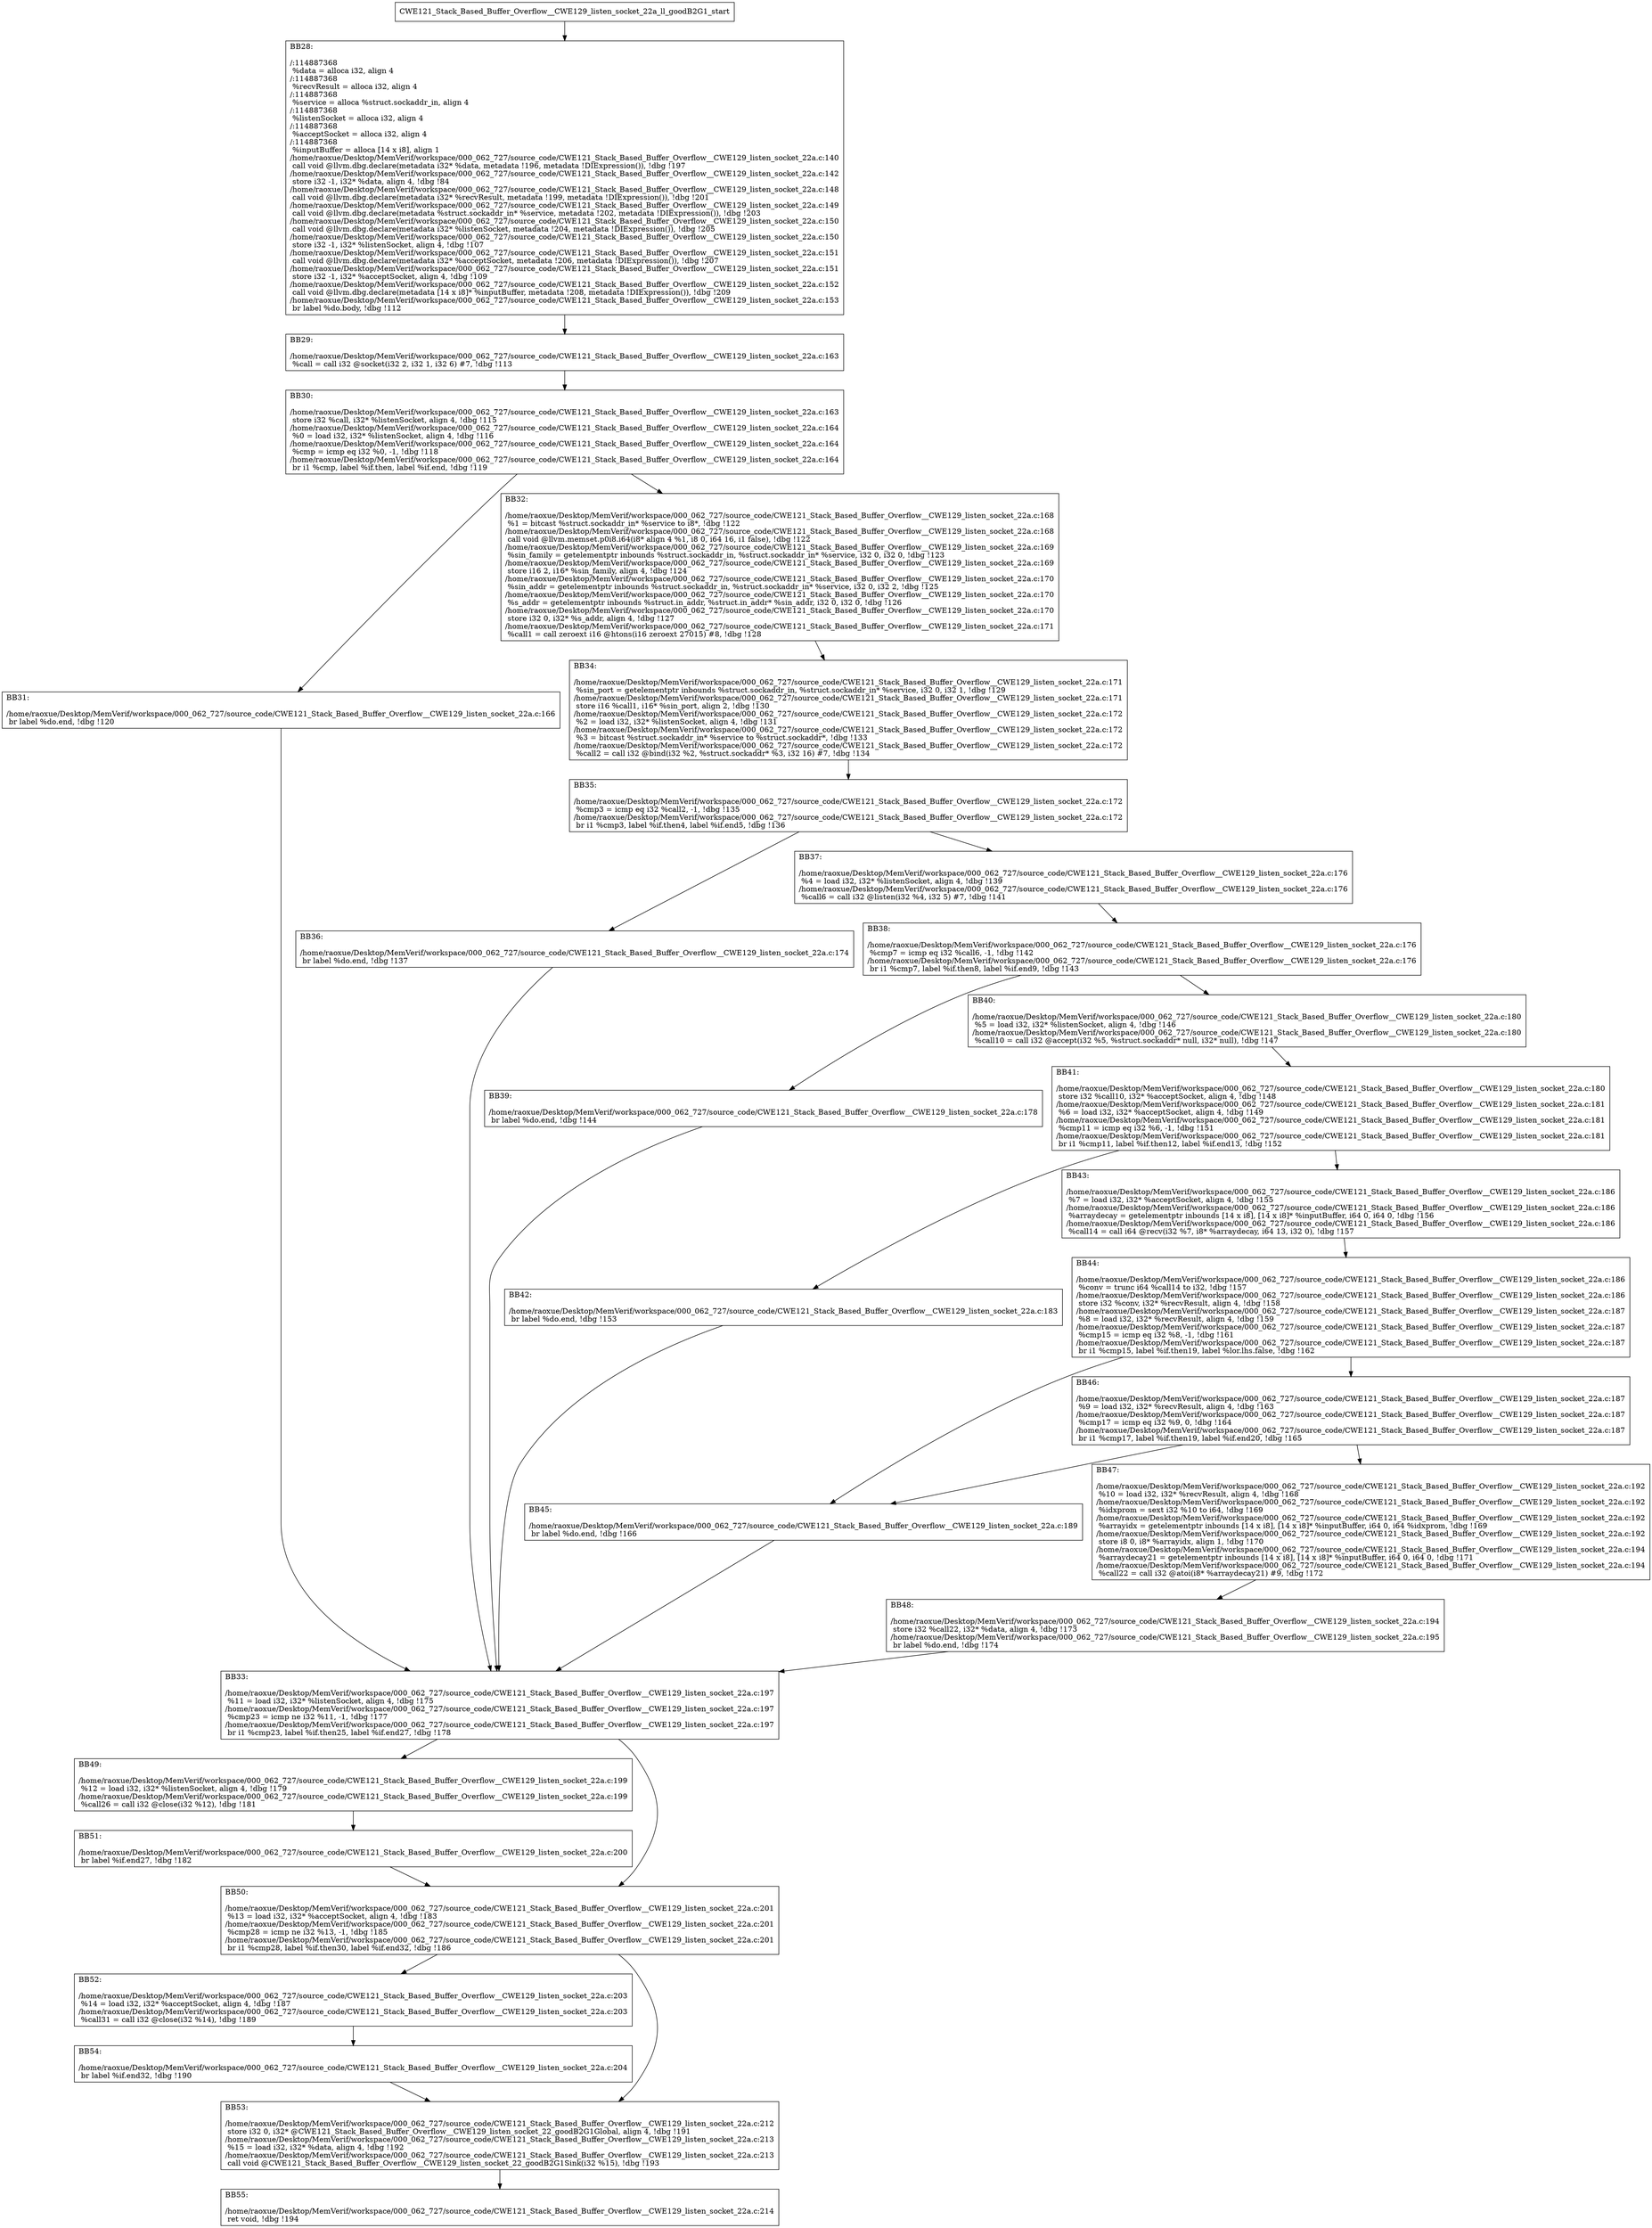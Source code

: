 digraph "CFG for'CWE121_Stack_Based_Buffer_Overflow__CWE129_listen_socket_22a_ll_goodB2G1' function" {
	BBCWE121_Stack_Based_Buffer_Overflow__CWE129_listen_socket_22a_ll_goodB2G1_start[shape=record,label="{CWE121_Stack_Based_Buffer_Overflow__CWE129_listen_socket_22a_ll_goodB2G1_start}"];
	BBCWE121_Stack_Based_Buffer_Overflow__CWE129_listen_socket_22a_ll_goodB2G1_start-> CWE121_Stack_Based_Buffer_Overflow__CWE129_listen_socket_22a_ll_goodB2G1BB28;
	CWE121_Stack_Based_Buffer_Overflow__CWE129_listen_socket_22a_ll_goodB2G1BB28 [shape=record, label="{BB28:\l\l/:114887368\l
  %data = alloca i32, align 4\l
/:114887368\l
  %recvResult = alloca i32, align 4\l
/:114887368\l
  %service = alloca %struct.sockaddr_in, align 4\l
/:114887368\l
  %listenSocket = alloca i32, align 4\l
/:114887368\l
  %acceptSocket = alloca i32, align 4\l
/:114887368\l
  %inputBuffer = alloca [14 x i8], align 1\l
/home/raoxue/Desktop/MemVerif/workspace/000_062_727/source_code/CWE121_Stack_Based_Buffer_Overflow__CWE129_listen_socket_22a.c:140\l
  call void @llvm.dbg.declare(metadata i32* %data, metadata !196, metadata !DIExpression()), !dbg !197\l
/home/raoxue/Desktop/MemVerif/workspace/000_062_727/source_code/CWE121_Stack_Based_Buffer_Overflow__CWE129_listen_socket_22a.c:142\l
  store i32 -1, i32* %data, align 4, !dbg !84\l
/home/raoxue/Desktop/MemVerif/workspace/000_062_727/source_code/CWE121_Stack_Based_Buffer_Overflow__CWE129_listen_socket_22a.c:148\l
  call void @llvm.dbg.declare(metadata i32* %recvResult, metadata !199, metadata !DIExpression()), !dbg !201\l
/home/raoxue/Desktop/MemVerif/workspace/000_062_727/source_code/CWE121_Stack_Based_Buffer_Overflow__CWE129_listen_socket_22a.c:149\l
  call void @llvm.dbg.declare(metadata %struct.sockaddr_in* %service, metadata !202, metadata !DIExpression()), !dbg !203\l
/home/raoxue/Desktop/MemVerif/workspace/000_062_727/source_code/CWE121_Stack_Based_Buffer_Overflow__CWE129_listen_socket_22a.c:150\l
  call void @llvm.dbg.declare(metadata i32* %listenSocket, metadata !204, metadata !DIExpression()), !dbg !205\l
/home/raoxue/Desktop/MemVerif/workspace/000_062_727/source_code/CWE121_Stack_Based_Buffer_Overflow__CWE129_listen_socket_22a.c:150\l
  store i32 -1, i32* %listenSocket, align 4, !dbg !107\l
/home/raoxue/Desktop/MemVerif/workspace/000_062_727/source_code/CWE121_Stack_Based_Buffer_Overflow__CWE129_listen_socket_22a.c:151\l
  call void @llvm.dbg.declare(metadata i32* %acceptSocket, metadata !206, metadata !DIExpression()), !dbg !207\l
/home/raoxue/Desktop/MemVerif/workspace/000_062_727/source_code/CWE121_Stack_Based_Buffer_Overflow__CWE129_listen_socket_22a.c:151\l
  store i32 -1, i32* %acceptSocket, align 4, !dbg !109\l
/home/raoxue/Desktop/MemVerif/workspace/000_062_727/source_code/CWE121_Stack_Based_Buffer_Overflow__CWE129_listen_socket_22a.c:152\l
  call void @llvm.dbg.declare(metadata [14 x i8]* %inputBuffer, metadata !208, metadata !DIExpression()), !dbg !209\l
/home/raoxue/Desktop/MemVerif/workspace/000_062_727/source_code/CWE121_Stack_Based_Buffer_Overflow__CWE129_listen_socket_22a.c:153\l
  br label %do.body, !dbg !112\l
}"];
	CWE121_Stack_Based_Buffer_Overflow__CWE129_listen_socket_22a_ll_goodB2G1BB28-> CWE121_Stack_Based_Buffer_Overflow__CWE129_listen_socket_22a_ll_goodB2G1BB29;
	CWE121_Stack_Based_Buffer_Overflow__CWE129_listen_socket_22a_ll_goodB2G1BB29 [shape=record, label="{BB29:\l\l/home/raoxue/Desktop/MemVerif/workspace/000_062_727/source_code/CWE121_Stack_Based_Buffer_Overflow__CWE129_listen_socket_22a.c:163\l
  %call = call i32 @socket(i32 2, i32 1, i32 6) #7, !dbg !113\l
}"];
	CWE121_Stack_Based_Buffer_Overflow__CWE129_listen_socket_22a_ll_goodB2G1BB29-> CWE121_Stack_Based_Buffer_Overflow__CWE129_listen_socket_22a_ll_goodB2G1BB30;
	CWE121_Stack_Based_Buffer_Overflow__CWE129_listen_socket_22a_ll_goodB2G1BB30 [shape=record, label="{BB30:\l\l/home/raoxue/Desktop/MemVerif/workspace/000_062_727/source_code/CWE121_Stack_Based_Buffer_Overflow__CWE129_listen_socket_22a.c:163\l
  store i32 %call, i32* %listenSocket, align 4, !dbg !115\l
/home/raoxue/Desktop/MemVerif/workspace/000_062_727/source_code/CWE121_Stack_Based_Buffer_Overflow__CWE129_listen_socket_22a.c:164\l
  %0 = load i32, i32* %listenSocket, align 4, !dbg !116\l
/home/raoxue/Desktop/MemVerif/workspace/000_062_727/source_code/CWE121_Stack_Based_Buffer_Overflow__CWE129_listen_socket_22a.c:164\l
  %cmp = icmp eq i32 %0, -1, !dbg !118\l
/home/raoxue/Desktop/MemVerif/workspace/000_062_727/source_code/CWE121_Stack_Based_Buffer_Overflow__CWE129_listen_socket_22a.c:164\l
  br i1 %cmp, label %if.then, label %if.end, !dbg !119\l
}"];
	CWE121_Stack_Based_Buffer_Overflow__CWE129_listen_socket_22a_ll_goodB2G1BB30-> CWE121_Stack_Based_Buffer_Overflow__CWE129_listen_socket_22a_ll_goodB2G1BB31;
	CWE121_Stack_Based_Buffer_Overflow__CWE129_listen_socket_22a_ll_goodB2G1BB30-> CWE121_Stack_Based_Buffer_Overflow__CWE129_listen_socket_22a_ll_goodB2G1BB32;
	CWE121_Stack_Based_Buffer_Overflow__CWE129_listen_socket_22a_ll_goodB2G1BB31 [shape=record, label="{BB31:\l\l/home/raoxue/Desktop/MemVerif/workspace/000_062_727/source_code/CWE121_Stack_Based_Buffer_Overflow__CWE129_listen_socket_22a.c:166\l
  br label %do.end, !dbg !120\l
}"];
	CWE121_Stack_Based_Buffer_Overflow__CWE129_listen_socket_22a_ll_goodB2G1BB31-> CWE121_Stack_Based_Buffer_Overflow__CWE129_listen_socket_22a_ll_goodB2G1BB33;
	CWE121_Stack_Based_Buffer_Overflow__CWE129_listen_socket_22a_ll_goodB2G1BB32 [shape=record, label="{BB32:\l\l/home/raoxue/Desktop/MemVerif/workspace/000_062_727/source_code/CWE121_Stack_Based_Buffer_Overflow__CWE129_listen_socket_22a.c:168\l
  %1 = bitcast %struct.sockaddr_in* %service to i8*, !dbg !122\l
/home/raoxue/Desktop/MemVerif/workspace/000_062_727/source_code/CWE121_Stack_Based_Buffer_Overflow__CWE129_listen_socket_22a.c:168\l
  call void @llvm.memset.p0i8.i64(i8* align 4 %1, i8 0, i64 16, i1 false), !dbg !122\l
/home/raoxue/Desktop/MemVerif/workspace/000_062_727/source_code/CWE121_Stack_Based_Buffer_Overflow__CWE129_listen_socket_22a.c:169\l
  %sin_family = getelementptr inbounds %struct.sockaddr_in, %struct.sockaddr_in* %service, i32 0, i32 0, !dbg !123\l
/home/raoxue/Desktop/MemVerif/workspace/000_062_727/source_code/CWE121_Stack_Based_Buffer_Overflow__CWE129_listen_socket_22a.c:169\l
  store i16 2, i16* %sin_family, align 4, !dbg !124\l
/home/raoxue/Desktop/MemVerif/workspace/000_062_727/source_code/CWE121_Stack_Based_Buffer_Overflow__CWE129_listen_socket_22a.c:170\l
  %sin_addr = getelementptr inbounds %struct.sockaddr_in, %struct.sockaddr_in* %service, i32 0, i32 2, !dbg !125\l
/home/raoxue/Desktop/MemVerif/workspace/000_062_727/source_code/CWE121_Stack_Based_Buffer_Overflow__CWE129_listen_socket_22a.c:170\l
  %s_addr = getelementptr inbounds %struct.in_addr, %struct.in_addr* %sin_addr, i32 0, i32 0, !dbg !126\l
/home/raoxue/Desktop/MemVerif/workspace/000_062_727/source_code/CWE121_Stack_Based_Buffer_Overflow__CWE129_listen_socket_22a.c:170\l
  store i32 0, i32* %s_addr, align 4, !dbg !127\l
/home/raoxue/Desktop/MemVerif/workspace/000_062_727/source_code/CWE121_Stack_Based_Buffer_Overflow__CWE129_listen_socket_22a.c:171\l
  %call1 = call zeroext i16 @htons(i16 zeroext 27015) #8, !dbg !128\l
}"];
	CWE121_Stack_Based_Buffer_Overflow__CWE129_listen_socket_22a_ll_goodB2G1BB32-> CWE121_Stack_Based_Buffer_Overflow__CWE129_listen_socket_22a_ll_goodB2G1BB34;
	CWE121_Stack_Based_Buffer_Overflow__CWE129_listen_socket_22a_ll_goodB2G1BB34 [shape=record, label="{BB34:\l\l/home/raoxue/Desktop/MemVerif/workspace/000_062_727/source_code/CWE121_Stack_Based_Buffer_Overflow__CWE129_listen_socket_22a.c:171\l
  %sin_port = getelementptr inbounds %struct.sockaddr_in, %struct.sockaddr_in* %service, i32 0, i32 1, !dbg !129\l
/home/raoxue/Desktop/MemVerif/workspace/000_062_727/source_code/CWE121_Stack_Based_Buffer_Overflow__CWE129_listen_socket_22a.c:171\l
  store i16 %call1, i16* %sin_port, align 2, !dbg !130\l
/home/raoxue/Desktop/MemVerif/workspace/000_062_727/source_code/CWE121_Stack_Based_Buffer_Overflow__CWE129_listen_socket_22a.c:172\l
  %2 = load i32, i32* %listenSocket, align 4, !dbg !131\l
/home/raoxue/Desktop/MemVerif/workspace/000_062_727/source_code/CWE121_Stack_Based_Buffer_Overflow__CWE129_listen_socket_22a.c:172\l
  %3 = bitcast %struct.sockaddr_in* %service to %struct.sockaddr*, !dbg !133\l
/home/raoxue/Desktop/MemVerif/workspace/000_062_727/source_code/CWE121_Stack_Based_Buffer_Overflow__CWE129_listen_socket_22a.c:172\l
  %call2 = call i32 @bind(i32 %2, %struct.sockaddr* %3, i32 16) #7, !dbg !134\l
}"];
	CWE121_Stack_Based_Buffer_Overflow__CWE129_listen_socket_22a_ll_goodB2G1BB34-> CWE121_Stack_Based_Buffer_Overflow__CWE129_listen_socket_22a_ll_goodB2G1BB35;
	CWE121_Stack_Based_Buffer_Overflow__CWE129_listen_socket_22a_ll_goodB2G1BB35 [shape=record, label="{BB35:\l\l/home/raoxue/Desktop/MemVerif/workspace/000_062_727/source_code/CWE121_Stack_Based_Buffer_Overflow__CWE129_listen_socket_22a.c:172\l
  %cmp3 = icmp eq i32 %call2, -1, !dbg !135\l
/home/raoxue/Desktop/MemVerif/workspace/000_062_727/source_code/CWE121_Stack_Based_Buffer_Overflow__CWE129_listen_socket_22a.c:172\l
  br i1 %cmp3, label %if.then4, label %if.end5, !dbg !136\l
}"];
	CWE121_Stack_Based_Buffer_Overflow__CWE129_listen_socket_22a_ll_goodB2G1BB35-> CWE121_Stack_Based_Buffer_Overflow__CWE129_listen_socket_22a_ll_goodB2G1BB36;
	CWE121_Stack_Based_Buffer_Overflow__CWE129_listen_socket_22a_ll_goodB2G1BB35-> CWE121_Stack_Based_Buffer_Overflow__CWE129_listen_socket_22a_ll_goodB2G1BB37;
	CWE121_Stack_Based_Buffer_Overflow__CWE129_listen_socket_22a_ll_goodB2G1BB36 [shape=record, label="{BB36:\l\l/home/raoxue/Desktop/MemVerif/workspace/000_062_727/source_code/CWE121_Stack_Based_Buffer_Overflow__CWE129_listen_socket_22a.c:174\l
  br label %do.end, !dbg !137\l
}"];
	CWE121_Stack_Based_Buffer_Overflow__CWE129_listen_socket_22a_ll_goodB2G1BB36-> CWE121_Stack_Based_Buffer_Overflow__CWE129_listen_socket_22a_ll_goodB2G1BB33;
	CWE121_Stack_Based_Buffer_Overflow__CWE129_listen_socket_22a_ll_goodB2G1BB37 [shape=record, label="{BB37:\l\l/home/raoxue/Desktop/MemVerif/workspace/000_062_727/source_code/CWE121_Stack_Based_Buffer_Overflow__CWE129_listen_socket_22a.c:176\l
  %4 = load i32, i32* %listenSocket, align 4, !dbg !139\l
/home/raoxue/Desktop/MemVerif/workspace/000_062_727/source_code/CWE121_Stack_Based_Buffer_Overflow__CWE129_listen_socket_22a.c:176\l
  %call6 = call i32 @listen(i32 %4, i32 5) #7, !dbg !141\l
}"];
	CWE121_Stack_Based_Buffer_Overflow__CWE129_listen_socket_22a_ll_goodB2G1BB37-> CWE121_Stack_Based_Buffer_Overflow__CWE129_listen_socket_22a_ll_goodB2G1BB38;
	CWE121_Stack_Based_Buffer_Overflow__CWE129_listen_socket_22a_ll_goodB2G1BB38 [shape=record, label="{BB38:\l\l/home/raoxue/Desktop/MemVerif/workspace/000_062_727/source_code/CWE121_Stack_Based_Buffer_Overflow__CWE129_listen_socket_22a.c:176\l
  %cmp7 = icmp eq i32 %call6, -1, !dbg !142\l
/home/raoxue/Desktop/MemVerif/workspace/000_062_727/source_code/CWE121_Stack_Based_Buffer_Overflow__CWE129_listen_socket_22a.c:176\l
  br i1 %cmp7, label %if.then8, label %if.end9, !dbg !143\l
}"];
	CWE121_Stack_Based_Buffer_Overflow__CWE129_listen_socket_22a_ll_goodB2G1BB38-> CWE121_Stack_Based_Buffer_Overflow__CWE129_listen_socket_22a_ll_goodB2G1BB39;
	CWE121_Stack_Based_Buffer_Overflow__CWE129_listen_socket_22a_ll_goodB2G1BB38-> CWE121_Stack_Based_Buffer_Overflow__CWE129_listen_socket_22a_ll_goodB2G1BB40;
	CWE121_Stack_Based_Buffer_Overflow__CWE129_listen_socket_22a_ll_goodB2G1BB39 [shape=record, label="{BB39:\l\l/home/raoxue/Desktop/MemVerif/workspace/000_062_727/source_code/CWE121_Stack_Based_Buffer_Overflow__CWE129_listen_socket_22a.c:178\l
  br label %do.end, !dbg !144\l
}"];
	CWE121_Stack_Based_Buffer_Overflow__CWE129_listen_socket_22a_ll_goodB2G1BB39-> CWE121_Stack_Based_Buffer_Overflow__CWE129_listen_socket_22a_ll_goodB2G1BB33;
	CWE121_Stack_Based_Buffer_Overflow__CWE129_listen_socket_22a_ll_goodB2G1BB40 [shape=record, label="{BB40:\l\l/home/raoxue/Desktop/MemVerif/workspace/000_062_727/source_code/CWE121_Stack_Based_Buffer_Overflow__CWE129_listen_socket_22a.c:180\l
  %5 = load i32, i32* %listenSocket, align 4, !dbg !146\l
/home/raoxue/Desktop/MemVerif/workspace/000_062_727/source_code/CWE121_Stack_Based_Buffer_Overflow__CWE129_listen_socket_22a.c:180\l
  %call10 = call i32 @accept(i32 %5, %struct.sockaddr* null, i32* null), !dbg !147\l
}"];
	CWE121_Stack_Based_Buffer_Overflow__CWE129_listen_socket_22a_ll_goodB2G1BB40-> CWE121_Stack_Based_Buffer_Overflow__CWE129_listen_socket_22a_ll_goodB2G1BB41;
	CWE121_Stack_Based_Buffer_Overflow__CWE129_listen_socket_22a_ll_goodB2G1BB41 [shape=record, label="{BB41:\l\l/home/raoxue/Desktop/MemVerif/workspace/000_062_727/source_code/CWE121_Stack_Based_Buffer_Overflow__CWE129_listen_socket_22a.c:180\l
  store i32 %call10, i32* %acceptSocket, align 4, !dbg !148\l
/home/raoxue/Desktop/MemVerif/workspace/000_062_727/source_code/CWE121_Stack_Based_Buffer_Overflow__CWE129_listen_socket_22a.c:181\l
  %6 = load i32, i32* %acceptSocket, align 4, !dbg !149\l
/home/raoxue/Desktop/MemVerif/workspace/000_062_727/source_code/CWE121_Stack_Based_Buffer_Overflow__CWE129_listen_socket_22a.c:181\l
  %cmp11 = icmp eq i32 %6, -1, !dbg !151\l
/home/raoxue/Desktop/MemVerif/workspace/000_062_727/source_code/CWE121_Stack_Based_Buffer_Overflow__CWE129_listen_socket_22a.c:181\l
  br i1 %cmp11, label %if.then12, label %if.end13, !dbg !152\l
}"];
	CWE121_Stack_Based_Buffer_Overflow__CWE129_listen_socket_22a_ll_goodB2G1BB41-> CWE121_Stack_Based_Buffer_Overflow__CWE129_listen_socket_22a_ll_goodB2G1BB42;
	CWE121_Stack_Based_Buffer_Overflow__CWE129_listen_socket_22a_ll_goodB2G1BB41-> CWE121_Stack_Based_Buffer_Overflow__CWE129_listen_socket_22a_ll_goodB2G1BB43;
	CWE121_Stack_Based_Buffer_Overflow__CWE129_listen_socket_22a_ll_goodB2G1BB42 [shape=record, label="{BB42:\l\l/home/raoxue/Desktop/MemVerif/workspace/000_062_727/source_code/CWE121_Stack_Based_Buffer_Overflow__CWE129_listen_socket_22a.c:183\l
  br label %do.end, !dbg !153\l
}"];
	CWE121_Stack_Based_Buffer_Overflow__CWE129_listen_socket_22a_ll_goodB2G1BB42-> CWE121_Stack_Based_Buffer_Overflow__CWE129_listen_socket_22a_ll_goodB2G1BB33;
	CWE121_Stack_Based_Buffer_Overflow__CWE129_listen_socket_22a_ll_goodB2G1BB43 [shape=record, label="{BB43:\l\l/home/raoxue/Desktop/MemVerif/workspace/000_062_727/source_code/CWE121_Stack_Based_Buffer_Overflow__CWE129_listen_socket_22a.c:186\l
  %7 = load i32, i32* %acceptSocket, align 4, !dbg !155\l
/home/raoxue/Desktop/MemVerif/workspace/000_062_727/source_code/CWE121_Stack_Based_Buffer_Overflow__CWE129_listen_socket_22a.c:186\l
  %arraydecay = getelementptr inbounds [14 x i8], [14 x i8]* %inputBuffer, i64 0, i64 0, !dbg !156\l
/home/raoxue/Desktop/MemVerif/workspace/000_062_727/source_code/CWE121_Stack_Based_Buffer_Overflow__CWE129_listen_socket_22a.c:186\l
  %call14 = call i64 @recv(i32 %7, i8* %arraydecay, i64 13, i32 0), !dbg !157\l
}"];
	CWE121_Stack_Based_Buffer_Overflow__CWE129_listen_socket_22a_ll_goodB2G1BB43-> CWE121_Stack_Based_Buffer_Overflow__CWE129_listen_socket_22a_ll_goodB2G1BB44;
	CWE121_Stack_Based_Buffer_Overflow__CWE129_listen_socket_22a_ll_goodB2G1BB44 [shape=record, label="{BB44:\l\l/home/raoxue/Desktop/MemVerif/workspace/000_062_727/source_code/CWE121_Stack_Based_Buffer_Overflow__CWE129_listen_socket_22a.c:186\l
  %conv = trunc i64 %call14 to i32, !dbg !157\l
/home/raoxue/Desktop/MemVerif/workspace/000_062_727/source_code/CWE121_Stack_Based_Buffer_Overflow__CWE129_listen_socket_22a.c:186\l
  store i32 %conv, i32* %recvResult, align 4, !dbg !158\l
/home/raoxue/Desktop/MemVerif/workspace/000_062_727/source_code/CWE121_Stack_Based_Buffer_Overflow__CWE129_listen_socket_22a.c:187\l
  %8 = load i32, i32* %recvResult, align 4, !dbg !159\l
/home/raoxue/Desktop/MemVerif/workspace/000_062_727/source_code/CWE121_Stack_Based_Buffer_Overflow__CWE129_listen_socket_22a.c:187\l
  %cmp15 = icmp eq i32 %8, -1, !dbg !161\l
/home/raoxue/Desktop/MemVerif/workspace/000_062_727/source_code/CWE121_Stack_Based_Buffer_Overflow__CWE129_listen_socket_22a.c:187\l
  br i1 %cmp15, label %if.then19, label %lor.lhs.false, !dbg !162\l
}"];
	CWE121_Stack_Based_Buffer_Overflow__CWE129_listen_socket_22a_ll_goodB2G1BB44-> CWE121_Stack_Based_Buffer_Overflow__CWE129_listen_socket_22a_ll_goodB2G1BB45;
	CWE121_Stack_Based_Buffer_Overflow__CWE129_listen_socket_22a_ll_goodB2G1BB44-> CWE121_Stack_Based_Buffer_Overflow__CWE129_listen_socket_22a_ll_goodB2G1BB46;
	CWE121_Stack_Based_Buffer_Overflow__CWE129_listen_socket_22a_ll_goodB2G1BB46 [shape=record, label="{BB46:\l\l/home/raoxue/Desktop/MemVerif/workspace/000_062_727/source_code/CWE121_Stack_Based_Buffer_Overflow__CWE129_listen_socket_22a.c:187\l
  %9 = load i32, i32* %recvResult, align 4, !dbg !163\l
/home/raoxue/Desktop/MemVerif/workspace/000_062_727/source_code/CWE121_Stack_Based_Buffer_Overflow__CWE129_listen_socket_22a.c:187\l
  %cmp17 = icmp eq i32 %9, 0, !dbg !164\l
/home/raoxue/Desktop/MemVerif/workspace/000_062_727/source_code/CWE121_Stack_Based_Buffer_Overflow__CWE129_listen_socket_22a.c:187\l
  br i1 %cmp17, label %if.then19, label %if.end20, !dbg !165\l
}"];
	CWE121_Stack_Based_Buffer_Overflow__CWE129_listen_socket_22a_ll_goodB2G1BB46-> CWE121_Stack_Based_Buffer_Overflow__CWE129_listen_socket_22a_ll_goodB2G1BB45;
	CWE121_Stack_Based_Buffer_Overflow__CWE129_listen_socket_22a_ll_goodB2G1BB46-> CWE121_Stack_Based_Buffer_Overflow__CWE129_listen_socket_22a_ll_goodB2G1BB47;
	CWE121_Stack_Based_Buffer_Overflow__CWE129_listen_socket_22a_ll_goodB2G1BB45 [shape=record, label="{BB45:\l\l/home/raoxue/Desktop/MemVerif/workspace/000_062_727/source_code/CWE121_Stack_Based_Buffer_Overflow__CWE129_listen_socket_22a.c:189\l
  br label %do.end, !dbg !166\l
}"];
	CWE121_Stack_Based_Buffer_Overflow__CWE129_listen_socket_22a_ll_goodB2G1BB45-> CWE121_Stack_Based_Buffer_Overflow__CWE129_listen_socket_22a_ll_goodB2G1BB33;
	CWE121_Stack_Based_Buffer_Overflow__CWE129_listen_socket_22a_ll_goodB2G1BB47 [shape=record, label="{BB47:\l\l/home/raoxue/Desktop/MemVerif/workspace/000_062_727/source_code/CWE121_Stack_Based_Buffer_Overflow__CWE129_listen_socket_22a.c:192\l
  %10 = load i32, i32* %recvResult, align 4, !dbg !168\l
/home/raoxue/Desktop/MemVerif/workspace/000_062_727/source_code/CWE121_Stack_Based_Buffer_Overflow__CWE129_listen_socket_22a.c:192\l
  %idxprom = sext i32 %10 to i64, !dbg !169\l
/home/raoxue/Desktop/MemVerif/workspace/000_062_727/source_code/CWE121_Stack_Based_Buffer_Overflow__CWE129_listen_socket_22a.c:192\l
  %arrayidx = getelementptr inbounds [14 x i8], [14 x i8]* %inputBuffer, i64 0, i64 %idxprom, !dbg !169\l
/home/raoxue/Desktop/MemVerif/workspace/000_062_727/source_code/CWE121_Stack_Based_Buffer_Overflow__CWE129_listen_socket_22a.c:192\l
  store i8 0, i8* %arrayidx, align 1, !dbg !170\l
/home/raoxue/Desktop/MemVerif/workspace/000_062_727/source_code/CWE121_Stack_Based_Buffer_Overflow__CWE129_listen_socket_22a.c:194\l
  %arraydecay21 = getelementptr inbounds [14 x i8], [14 x i8]* %inputBuffer, i64 0, i64 0, !dbg !171\l
/home/raoxue/Desktop/MemVerif/workspace/000_062_727/source_code/CWE121_Stack_Based_Buffer_Overflow__CWE129_listen_socket_22a.c:194\l
  %call22 = call i32 @atoi(i8* %arraydecay21) #9, !dbg !172\l
}"];
	CWE121_Stack_Based_Buffer_Overflow__CWE129_listen_socket_22a_ll_goodB2G1BB47-> CWE121_Stack_Based_Buffer_Overflow__CWE129_listen_socket_22a_ll_goodB2G1BB48;
	CWE121_Stack_Based_Buffer_Overflow__CWE129_listen_socket_22a_ll_goodB2G1BB48 [shape=record, label="{BB48:\l\l/home/raoxue/Desktop/MemVerif/workspace/000_062_727/source_code/CWE121_Stack_Based_Buffer_Overflow__CWE129_listen_socket_22a.c:194\l
  store i32 %call22, i32* %data, align 4, !dbg !173\l
/home/raoxue/Desktop/MemVerif/workspace/000_062_727/source_code/CWE121_Stack_Based_Buffer_Overflow__CWE129_listen_socket_22a.c:195\l
  br label %do.end, !dbg !174\l
}"];
	CWE121_Stack_Based_Buffer_Overflow__CWE129_listen_socket_22a_ll_goodB2G1BB48-> CWE121_Stack_Based_Buffer_Overflow__CWE129_listen_socket_22a_ll_goodB2G1BB33;
	CWE121_Stack_Based_Buffer_Overflow__CWE129_listen_socket_22a_ll_goodB2G1BB33 [shape=record, label="{BB33:\l\l/home/raoxue/Desktop/MemVerif/workspace/000_062_727/source_code/CWE121_Stack_Based_Buffer_Overflow__CWE129_listen_socket_22a.c:197\l
  %11 = load i32, i32* %listenSocket, align 4, !dbg !175\l
/home/raoxue/Desktop/MemVerif/workspace/000_062_727/source_code/CWE121_Stack_Based_Buffer_Overflow__CWE129_listen_socket_22a.c:197\l
  %cmp23 = icmp ne i32 %11, -1, !dbg !177\l
/home/raoxue/Desktop/MemVerif/workspace/000_062_727/source_code/CWE121_Stack_Based_Buffer_Overflow__CWE129_listen_socket_22a.c:197\l
  br i1 %cmp23, label %if.then25, label %if.end27, !dbg !178\l
}"];
	CWE121_Stack_Based_Buffer_Overflow__CWE129_listen_socket_22a_ll_goodB2G1BB33-> CWE121_Stack_Based_Buffer_Overflow__CWE129_listen_socket_22a_ll_goodB2G1BB49;
	CWE121_Stack_Based_Buffer_Overflow__CWE129_listen_socket_22a_ll_goodB2G1BB33-> CWE121_Stack_Based_Buffer_Overflow__CWE129_listen_socket_22a_ll_goodB2G1BB50;
	CWE121_Stack_Based_Buffer_Overflow__CWE129_listen_socket_22a_ll_goodB2G1BB49 [shape=record, label="{BB49:\l\l/home/raoxue/Desktop/MemVerif/workspace/000_062_727/source_code/CWE121_Stack_Based_Buffer_Overflow__CWE129_listen_socket_22a.c:199\l
  %12 = load i32, i32* %listenSocket, align 4, !dbg !179\l
/home/raoxue/Desktop/MemVerif/workspace/000_062_727/source_code/CWE121_Stack_Based_Buffer_Overflow__CWE129_listen_socket_22a.c:199\l
  %call26 = call i32 @close(i32 %12), !dbg !181\l
}"];
	CWE121_Stack_Based_Buffer_Overflow__CWE129_listen_socket_22a_ll_goodB2G1BB49-> CWE121_Stack_Based_Buffer_Overflow__CWE129_listen_socket_22a_ll_goodB2G1BB51;
	CWE121_Stack_Based_Buffer_Overflow__CWE129_listen_socket_22a_ll_goodB2G1BB51 [shape=record, label="{BB51:\l\l/home/raoxue/Desktop/MemVerif/workspace/000_062_727/source_code/CWE121_Stack_Based_Buffer_Overflow__CWE129_listen_socket_22a.c:200\l
  br label %if.end27, !dbg !182\l
}"];
	CWE121_Stack_Based_Buffer_Overflow__CWE129_listen_socket_22a_ll_goodB2G1BB51-> CWE121_Stack_Based_Buffer_Overflow__CWE129_listen_socket_22a_ll_goodB2G1BB50;
	CWE121_Stack_Based_Buffer_Overflow__CWE129_listen_socket_22a_ll_goodB2G1BB50 [shape=record, label="{BB50:\l\l/home/raoxue/Desktop/MemVerif/workspace/000_062_727/source_code/CWE121_Stack_Based_Buffer_Overflow__CWE129_listen_socket_22a.c:201\l
  %13 = load i32, i32* %acceptSocket, align 4, !dbg !183\l
/home/raoxue/Desktop/MemVerif/workspace/000_062_727/source_code/CWE121_Stack_Based_Buffer_Overflow__CWE129_listen_socket_22a.c:201\l
  %cmp28 = icmp ne i32 %13, -1, !dbg !185\l
/home/raoxue/Desktop/MemVerif/workspace/000_062_727/source_code/CWE121_Stack_Based_Buffer_Overflow__CWE129_listen_socket_22a.c:201\l
  br i1 %cmp28, label %if.then30, label %if.end32, !dbg !186\l
}"];
	CWE121_Stack_Based_Buffer_Overflow__CWE129_listen_socket_22a_ll_goodB2G1BB50-> CWE121_Stack_Based_Buffer_Overflow__CWE129_listen_socket_22a_ll_goodB2G1BB52;
	CWE121_Stack_Based_Buffer_Overflow__CWE129_listen_socket_22a_ll_goodB2G1BB50-> CWE121_Stack_Based_Buffer_Overflow__CWE129_listen_socket_22a_ll_goodB2G1BB53;
	CWE121_Stack_Based_Buffer_Overflow__CWE129_listen_socket_22a_ll_goodB2G1BB52 [shape=record, label="{BB52:\l\l/home/raoxue/Desktop/MemVerif/workspace/000_062_727/source_code/CWE121_Stack_Based_Buffer_Overflow__CWE129_listen_socket_22a.c:203\l
  %14 = load i32, i32* %acceptSocket, align 4, !dbg !187\l
/home/raoxue/Desktop/MemVerif/workspace/000_062_727/source_code/CWE121_Stack_Based_Buffer_Overflow__CWE129_listen_socket_22a.c:203\l
  %call31 = call i32 @close(i32 %14), !dbg !189\l
}"];
	CWE121_Stack_Based_Buffer_Overflow__CWE129_listen_socket_22a_ll_goodB2G1BB52-> CWE121_Stack_Based_Buffer_Overflow__CWE129_listen_socket_22a_ll_goodB2G1BB54;
	CWE121_Stack_Based_Buffer_Overflow__CWE129_listen_socket_22a_ll_goodB2G1BB54 [shape=record, label="{BB54:\l\l/home/raoxue/Desktop/MemVerif/workspace/000_062_727/source_code/CWE121_Stack_Based_Buffer_Overflow__CWE129_listen_socket_22a.c:204\l
  br label %if.end32, !dbg !190\l
}"];
	CWE121_Stack_Based_Buffer_Overflow__CWE129_listen_socket_22a_ll_goodB2G1BB54-> CWE121_Stack_Based_Buffer_Overflow__CWE129_listen_socket_22a_ll_goodB2G1BB53;
	CWE121_Stack_Based_Buffer_Overflow__CWE129_listen_socket_22a_ll_goodB2G1BB53 [shape=record, label="{BB53:\l\l/home/raoxue/Desktop/MemVerif/workspace/000_062_727/source_code/CWE121_Stack_Based_Buffer_Overflow__CWE129_listen_socket_22a.c:212\l
  store i32 0, i32* @CWE121_Stack_Based_Buffer_Overflow__CWE129_listen_socket_22_goodB2G1Global, align 4, !dbg !191\l
/home/raoxue/Desktop/MemVerif/workspace/000_062_727/source_code/CWE121_Stack_Based_Buffer_Overflow__CWE129_listen_socket_22a.c:213\l
  %15 = load i32, i32* %data, align 4, !dbg !192\l
/home/raoxue/Desktop/MemVerif/workspace/000_062_727/source_code/CWE121_Stack_Based_Buffer_Overflow__CWE129_listen_socket_22a.c:213\l
  call void @CWE121_Stack_Based_Buffer_Overflow__CWE129_listen_socket_22_goodB2G1Sink(i32 %15), !dbg !193\l
}"];
	CWE121_Stack_Based_Buffer_Overflow__CWE129_listen_socket_22a_ll_goodB2G1BB53-> CWE121_Stack_Based_Buffer_Overflow__CWE129_listen_socket_22a_ll_goodB2G1BB55;
	CWE121_Stack_Based_Buffer_Overflow__CWE129_listen_socket_22a_ll_goodB2G1BB55 [shape=record, label="{BB55:\l\l/home/raoxue/Desktop/MemVerif/workspace/000_062_727/source_code/CWE121_Stack_Based_Buffer_Overflow__CWE129_listen_socket_22a.c:214\l
  ret void, !dbg !194\l
}"];
}
